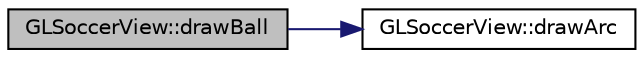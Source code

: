 digraph "GLSoccerView::drawBall"
{
 // INTERACTIVE_SVG=YES
  edge [fontname="Helvetica",fontsize="10",labelfontname="Helvetica",labelfontsize="10"];
  node [fontname="Helvetica",fontsize="10",shape=record];
  rankdir="LR";
  Node1 [label="GLSoccerView::drawBall",height=0.2,width=0.4,color="black", fillcolor="grey75", style="filled", fontcolor="black"];
  Node1 -> Node2 [color="midnightblue",fontsize="10",style="solid",fontname="Helvetica"];
  Node2 [label="GLSoccerView::drawArc",height=0.2,width=0.4,color="black", fillcolor="white", style="filled",URL="$da/d65/class_g_l_soccer_view.html#abebe5dafbe7336e53661326f160bc318"];
}
